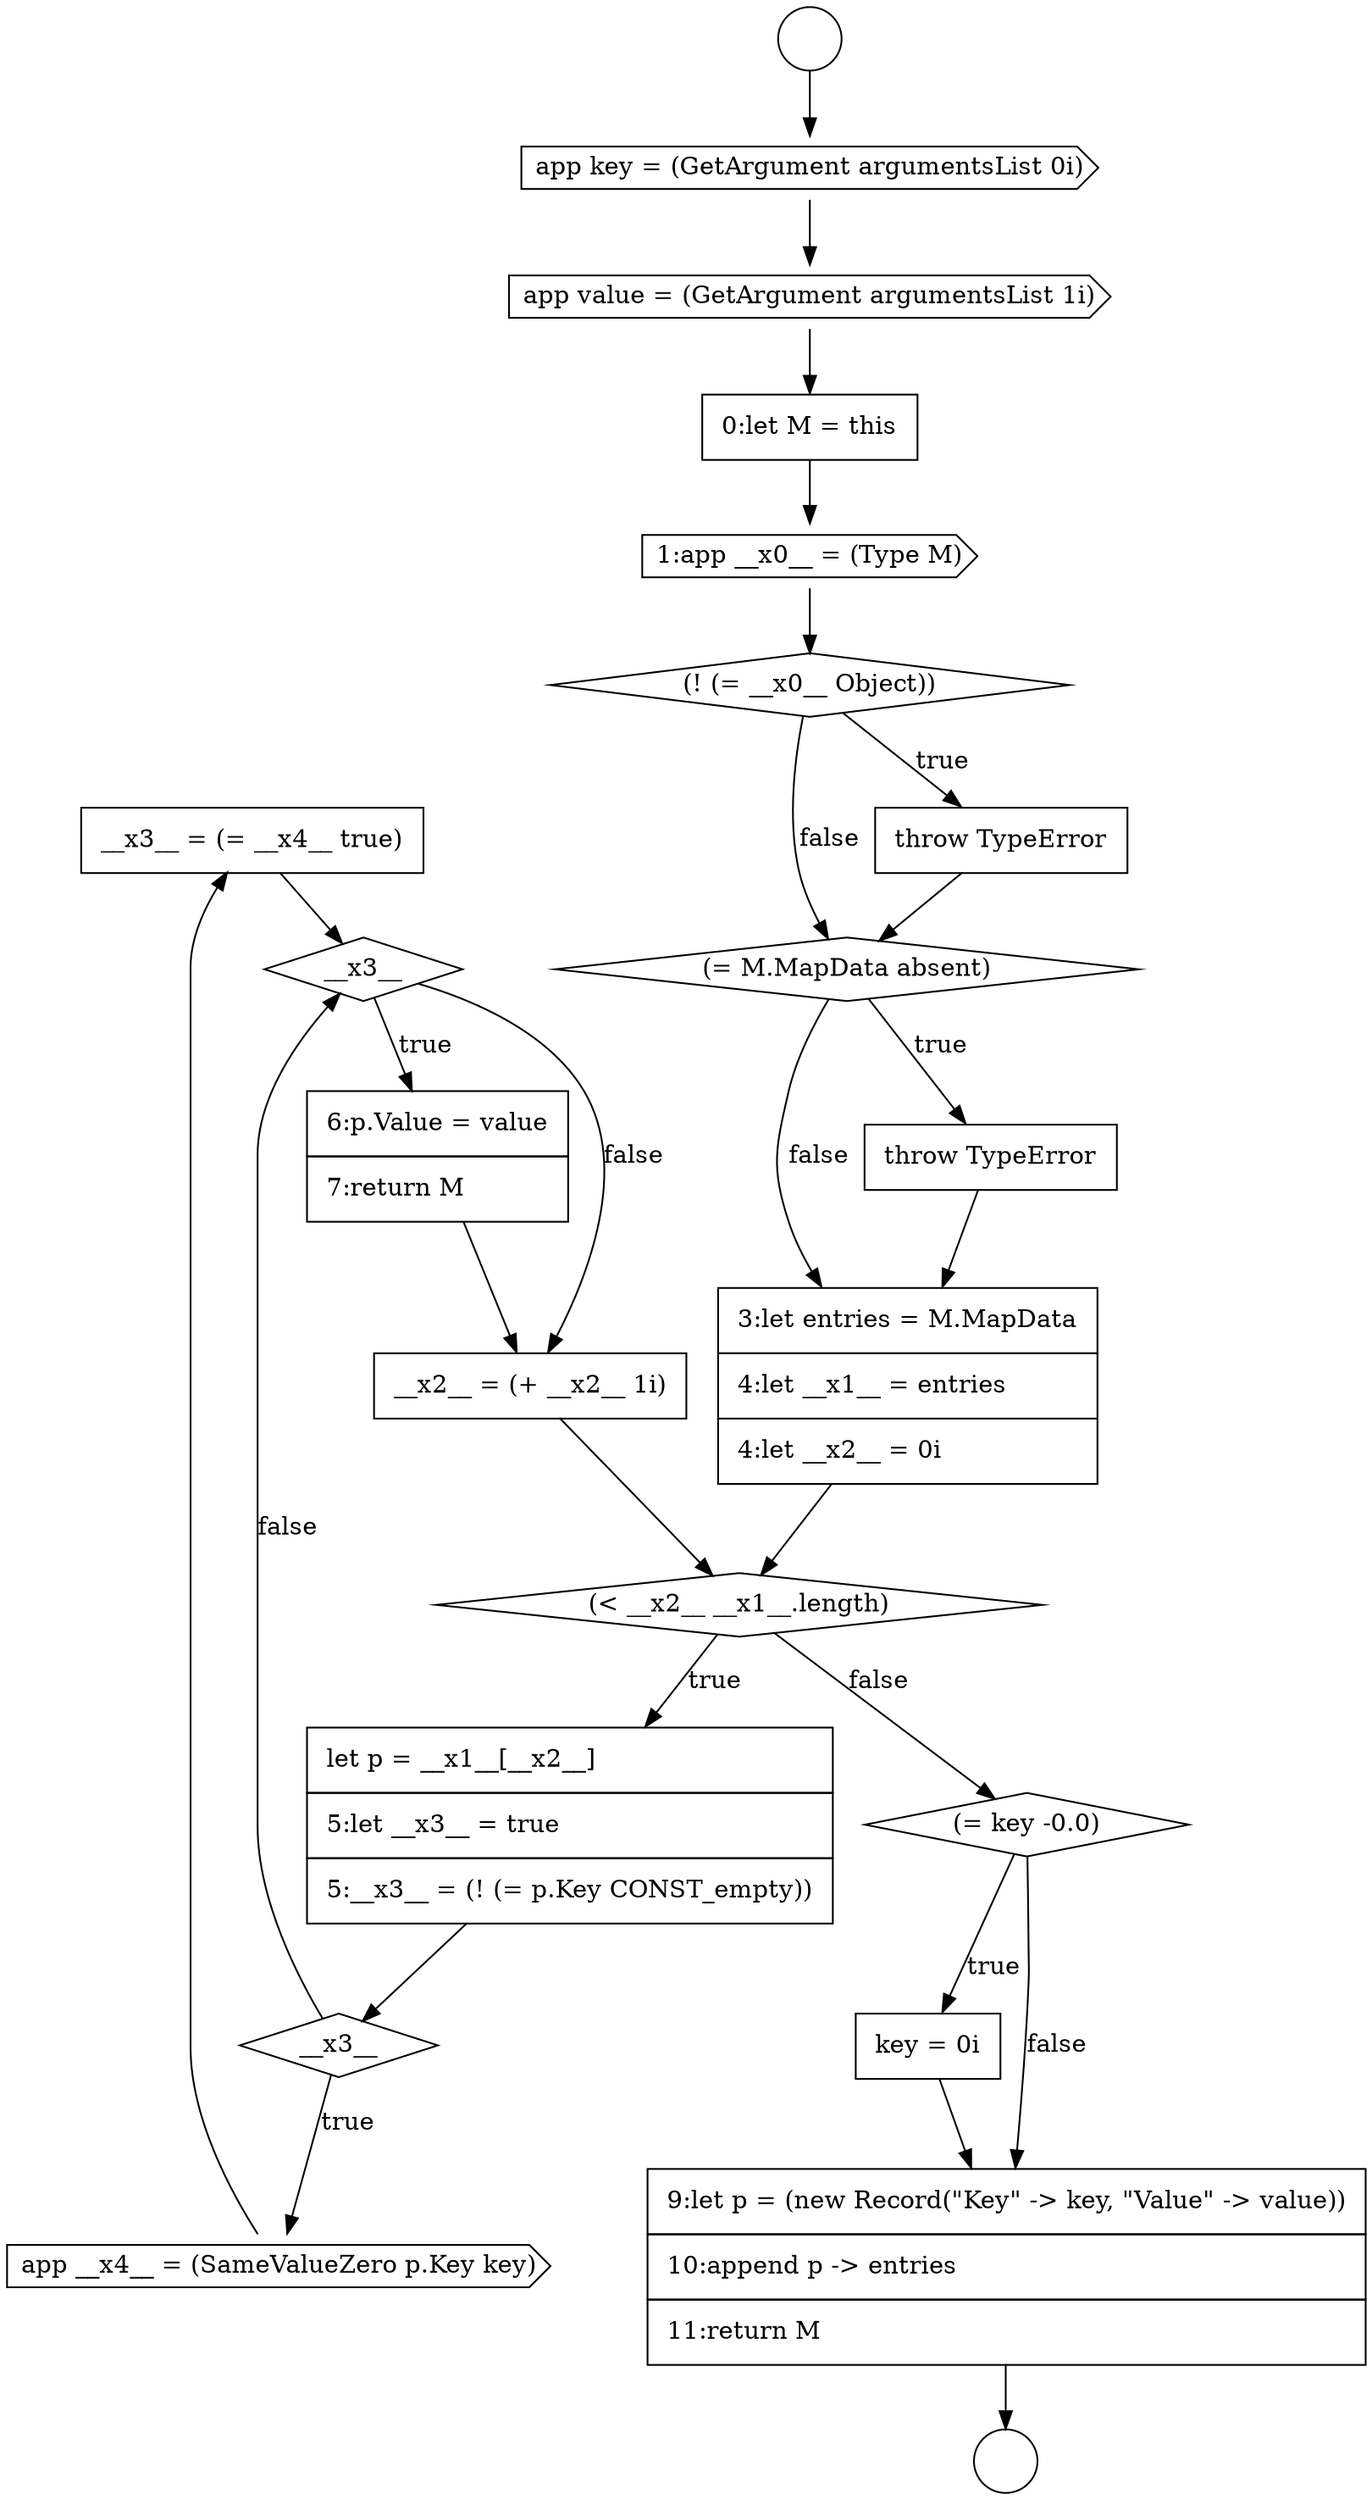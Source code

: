 digraph {
  node15916 [shape=none, margin=0, label=<<font color="black">
    <table border="0" cellborder="1" cellspacing="0" cellpadding="10">
      <tr><td align="left">__x3__ = (= __x4__ true)</td></tr>
    </table>
  </font>> color="black" fillcolor="white" style=filled]
  node15922 [shape=none, margin=0, label=<<font color="black">
    <table border="0" cellborder="1" cellspacing="0" cellpadding="10">
      <tr><td align="left">9:let p = (new Record(&quot;Key&quot; -&gt; key, &quot;Value&quot; -&gt; value))</td></tr>
      <tr><td align="left">10:append p -&gt; entries</td></tr>
      <tr><td align="left">11:return M</td></tr>
    </table>
  </font>> color="black" fillcolor="white" style=filled]
  node15911 [shape=none, margin=0, label=<<font color="black">
    <table border="0" cellborder="1" cellspacing="0" cellpadding="10">
      <tr><td align="left">3:let entries = M.MapData</td></tr>
      <tr><td align="left">4:let __x1__ = entries</td></tr>
      <tr><td align="left">4:let __x2__ = 0i</td></tr>
    </table>
  </font>> color="black" fillcolor="white" style=filled]
  node15907 [shape=diamond, label=<<font color="black">(! (= __x0__ Object))</font>> color="black" fillcolor="white" style=filled]
  node15920 [shape=diamond, label=<<font color="black">(= key -0.0)</font>> color="black" fillcolor="white" style=filled]
  node15901 [shape=circle label=" " color="black" fillcolor="white" style=filled]
  node15915 [shape=cds, label=<<font color="black">app __x4__ = (SameValueZero p.Key key)</font>> color="black" fillcolor="white" style=filled]
  node15912 [shape=diamond, label=<<font color="black">(&lt; __x2__ __x1__.length)</font>> color="black" fillcolor="white" style=filled]
  node15908 [shape=none, margin=0, label=<<font color="black">
    <table border="0" cellborder="1" cellspacing="0" cellpadding="10">
      <tr><td align="left">throw TypeError</td></tr>
    </table>
  </font>> color="black" fillcolor="white" style=filled]
  node15919 [shape=none, margin=0, label=<<font color="black">
    <table border="0" cellborder="1" cellspacing="0" cellpadding="10">
      <tr><td align="left">__x2__ = (+ __x2__ 1i)</td></tr>
    </table>
  </font>> color="black" fillcolor="white" style=filled]
  node15902 [shape=circle label=" " color="black" fillcolor="white" style=filled]
  node15914 [shape=diamond, label=<<font color="black">__x3__</font>> color="black" fillcolor="white" style=filled]
  node15918 [shape=none, margin=0, label=<<font color="black">
    <table border="0" cellborder="1" cellspacing="0" cellpadding="10">
      <tr><td align="left">6:p.Value = value</td></tr>
      <tr><td align="left">7:return M</td></tr>
    </table>
  </font>> color="black" fillcolor="white" style=filled]
  node15905 [shape=none, margin=0, label=<<font color="black">
    <table border="0" cellborder="1" cellspacing="0" cellpadding="10">
      <tr><td align="left">0:let M = this</td></tr>
    </table>
  </font>> color="black" fillcolor="white" style=filled]
  node15913 [shape=none, margin=0, label=<<font color="black">
    <table border="0" cellborder="1" cellspacing="0" cellpadding="10">
      <tr><td align="left">let p = __x1__[__x2__]</td></tr>
      <tr><td align="left">5:let __x3__ = true</td></tr>
      <tr><td align="left">5:__x3__ = (! (= p.Key CONST_empty))</td></tr>
    </table>
  </font>> color="black" fillcolor="white" style=filled]
  node15917 [shape=diamond, label=<<font color="black">__x3__</font>> color="black" fillcolor="white" style=filled]
  node15921 [shape=none, margin=0, label=<<font color="black">
    <table border="0" cellborder="1" cellspacing="0" cellpadding="10">
      <tr><td align="left">key = 0i</td></tr>
    </table>
  </font>> color="black" fillcolor="white" style=filled]
  node15906 [shape=cds, label=<<font color="black">1:app __x0__ = (Type M)</font>> color="black" fillcolor="white" style=filled]
  node15909 [shape=diamond, label=<<font color="black">(= M.MapData absent)</font>> color="black" fillcolor="white" style=filled]
  node15904 [shape=cds, label=<<font color="black">app value = (GetArgument argumentsList 1i)</font>> color="black" fillcolor="white" style=filled]
  node15910 [shape=none, margin=0, label=<<font color="black">
    <table border="0" cellborder="1" cellspacing="0" cellpadding="10">
      <tr><td align="left">throw TypeError</td></tr>
    </table>
  </font>> color="black" fillcolor="white" style=filled]
  node15903 [shape=cds, label=<<font color="black">app key = (GetArgument argumentsList 0i)</font>> color="black" fillcolor="white" style=filled]
  node15905 -> node15906 [ color="black"]
  node15918 -> node15919 [ color="black"]
  node15920 -> node15921 [label=<<font color="black">true</font>> color="black"]
  node15920 -> node15922 [label=<<font color="black">false</font>> color="black"]
  node15913 -> node15914 [ color="black"]
  node15908 -> node15909 [ color="black"]
  node15919 -> node15912 [ color="black"]
  node15903 -> node15904 [ color="black"]
  node15907 -> node15908 [label=<<font color="black">true</font>> color="black"]
  node15907 -> node15909 [label=<<font color="black">false</font>> color="black"]
  node15906 -> node15907 [ color="black"]
  node15909 -> node15910 [label=<<font color="black">true</font>> color="black"]
  node15909 -> node15911 [label=<<font color="black">false</font>> color="black"]
  node15904 -> node15905 [ color="black"]
  node15915 -> node15916 [ color="black"]
  node15912 -> node15913 [label=<<font color="black">true</font>> color="black"]
  node15912 -> node15920 [label=<<font color="black">false</font>> color="black"]
  node15901 -> node15903 [ color="black"]
  node15922 -> node15902 [ color="black"]
  node15911 -> node15912 [ color="black"]
  node15916 -> node15917 [ color="black"]
  node15910 -> node15911 [ color="black"]
  node15921 -> node15922 [ color="black"]
  node15914 -> node15915 [label=<<font color="black">true</font>> color="black"]
  node15914 -> node15917 [label=<<font color="black">false</font>> color="black"]
  node15917 -> node15918 [label=<<font color="black">true</font>> color="black"]
  node15917 -> node15919 [label=<<font color="black">false</font>> color="black"]
}

